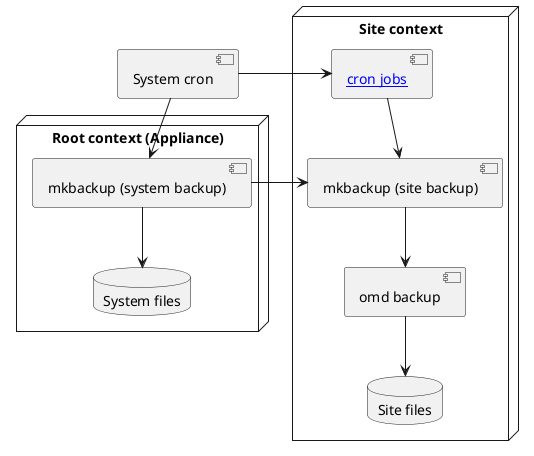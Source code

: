 @startuml

component "System cron" as cron

node "Root context (Appliance)" {
    component "mkbackup (system backup)" as system_mkbackup
    database "System files" as system_files
}

node "Site context" as omd_p {
    component "[[../arch-comp-crontab.html cron jobs]]" as cronjobs
    component "mkbackup (site backup)" as site_mkbackup
    component "omd backup" as omd_backup
    database "Site files" as site_files
}

cron --> system_mkbackup
system_mkbackup -> site_mkbackup
system_mkbackup --> system_files

cron -> cronjobs
cronjobs --> site_mkbackup
site_mkbackup --> omd_backup
omd_backup --> site_files

@enduml

